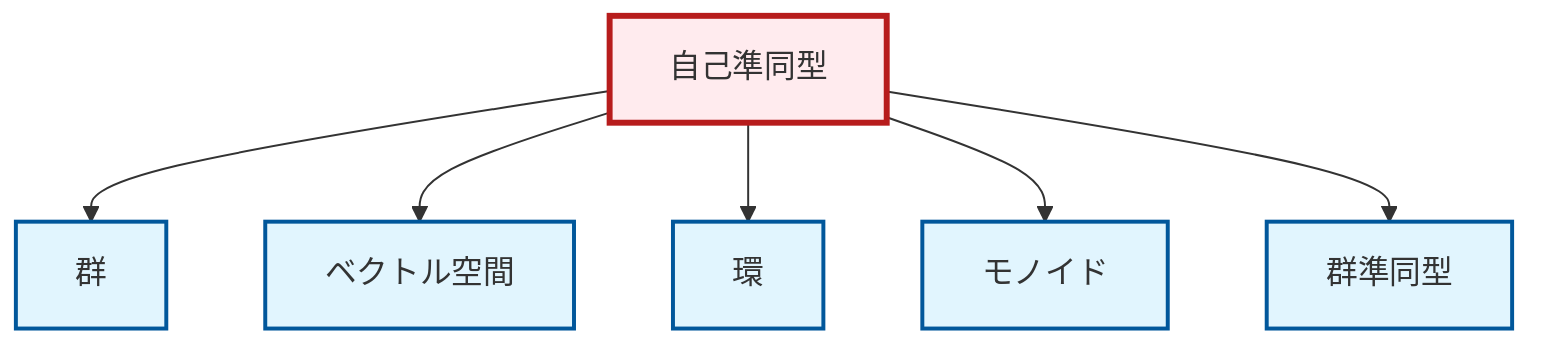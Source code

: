 graph TD
    classDef definition fill:#e1f5fe,stroke:#01579b,stroke-width:2px
    classDef theorem fill:#f3e5f5,stroke:#4a148c,stroke-width:2px
    classDef axiom fill:#fff3e0,stroke:#e65100,stroke-width:2px
    classDef example fill:#e8f5e9,stroke:#1b5e20,stroke-width:2px
    classDef current fill:#ffebee,stroke:#b71c1c,stroke-width:3px
    def-group["群"]:::definition
    def-homomorphism["群準同型"]:::definition
    def-vector-space["ベクトル空間"]:::definition
    def-endomorphism["自己準同型"]:::definition
    def-ring["環"]:::definition
    def-monoid["モノイド"]:::definition
    def-endomorphism --> def-group
    def-endomorphism --> def-vector-space
    def-endomorphism --> def-ring
    def-endomorphism --> def-monoid
    def-endomorphism --> def-homomorphism
    class def-endomorphism current